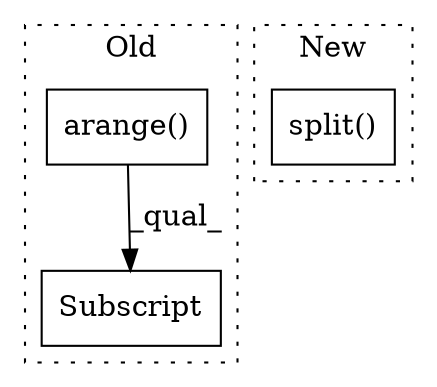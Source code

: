 digraph G {
subgraph cluster0 {
1 [label="arange()" a="75" s="8030,8053" l="13,1" shape="box"];
3 [label="Subscript" a="63" s="8030,0" l="33,0" shape="box"];
label = "Old";
style="dotted";
}
subgraph cluster1 {
2 [label="split()" a="75" s="8238,8274" l="20,1" shape="box"];
label = "New";
style="dotted";
}
1 -> 3 [label="_qual_"];
}